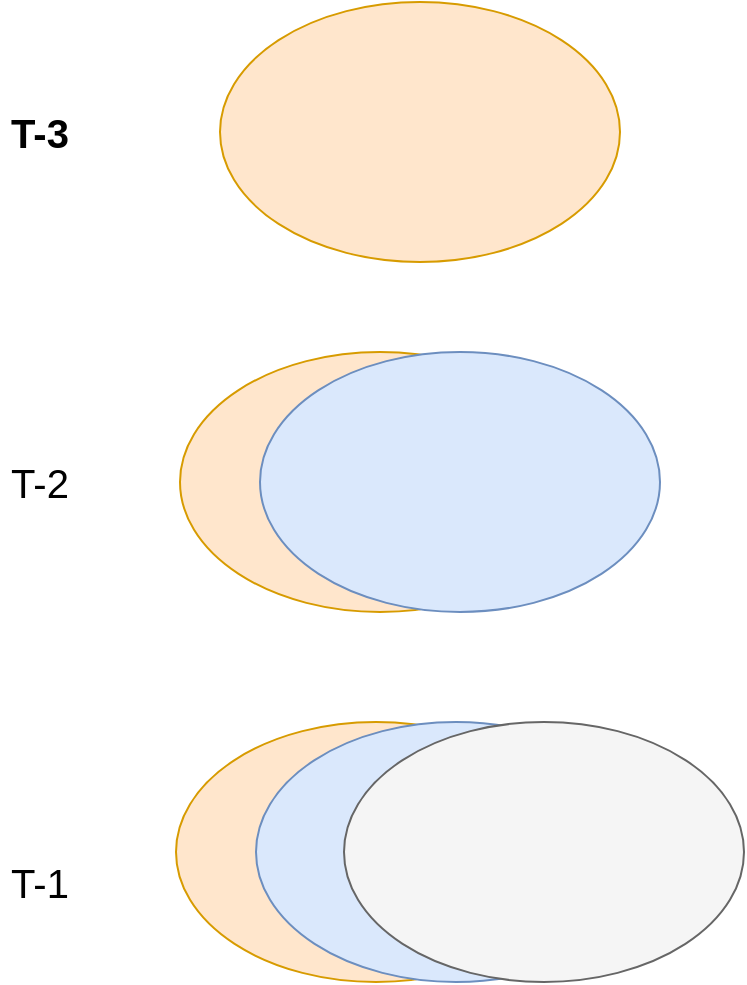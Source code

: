 <mxfile version="14.9.0" type="github">
  <diagram id="0oDl1MHd10yxktUDLVmI" name="Page-1">
    <mxGraphModel dx="1255" dy="811" grid="1" gridSize="10" guides="1" tooltips="1" connect="1" arrows="1" fold="1" page="1" pageScale="1" pageWidth="827" pageHeight="1169" math="0" shadow="0">
      <root>
        <mxCell id="0" />
        <mxCell id="1" parent="0" />
        <mxCell id="EZFK8i8KoXwRZ8VUh1wl-1" value="" style="ellipse;whiteSpace=wrap;html=1;fillColor=#ffe6cc;strokeColor=#d79b00;" parent="1" vertex="1">
          <mxGeometry x="260" y="250" width="200" height="130" as="geometry" />
        </mxCell>
        <mxCell id="EZFK8i8KoXwRZ8VUh1wl-4" value="T-3" style="text;html=1;strokeColor=none;fillColor=none;align=center;verticalAlign=middle;whiteSpace=wrap;rounded=0;fontSize=20;fontStyle=1" parent="1" vertex="1">
          <mxGeometry x="150" y="305" width="40" height="20" as="geometry" />
        </mxCell>
        <mxCell id="EZFK8i8KoXwRZ8VUh1wl-5" value="T-2" style="text;html=1;strokeColor=none;fillColor=none;align=center;verticalAlign=middle;whiteSpace=wrap;rounded=0;fontSize=20;" parent="1" vertex="1">
          <mxGeometry x="150" y="480" width="40" height="20" as="geometry" />
        </mxCell>
        <mxCell id="XyFCjjfE8dOl_hGJLJF1-1" value="" style="ellipse;whiteSpace=wrap;html=1;fillColor=#ffe6cc;strokeColor=#d79b00;" vertex="1" parent="1">
          <mxGeometry x="240" y="425" width="200" height="130" as="geometry" />
        </mxCell>
        <mxCell id="EZFK8i8KoXwRZ8VUh1wl-2" value="" style="ellipse;whiteSpace=wrap;html=1;fillColor=#dae8fc;strokeColor=#6c8ebf;" parent="1" vertex="1">
          <mxGeometry x="280" y="425" width="200" height="130" as="geometry" />
        </mxCell>
        <mxCell id="XyFCjjfE8dOl_hGJLJF1-2" value="T-1" style="text;html=1;strokeColor=none;fillColor=none;align=center;verticalAlign=middle;whiteSpace=wrap;rounded=0;fontSize=20;" vertex="1" parent="1">
          <mxGeometry x="150" y="680" width="40" height="20" as="geometry" />
        </mxCell>
        <mxCell id="XyFCjjfE8dOl_hGJLJF1-3" value="" style="ellipse;whiteSpace=wrap;html=1;fillColor=#ffe6cc;strokeColor=#d79b00;" vertex="1" parent="1">
          <mxGeometry x="238" y="610" width="200" height="130" as="geometry" />
        </mxCell>
        <mxCell id="XyFCjjfE8dOl_hGJLJF1-4" value="" style="ellipse;whiteSpace=wrap;html=1;fillColor=#dae8fc;strokeColor=#6c8ebf;" vertex="1" parent="1">
          <mxGeometry x="278" y="610" width="200" height="130" as="geometry" />
        </mxCell>
        <mxCell id="EZFK8i8KoXwRZ8VUh1wl-3" value="" style="ellipse;whiteSpace=wrap;html=1;fillColor=#f5f5f5;strokeColor=#666666;fontColor=#333333;" parent="1" vertex="1">
          <mxGeometry x="322" y="610" width="200" height="130" as="geometry" />
        </mxCell>
      </root>
    </mxGraphModel>
  </diagram>
</mxfile>
